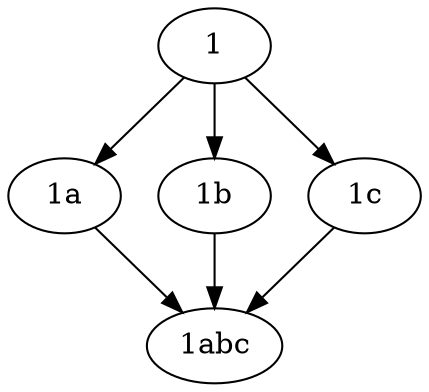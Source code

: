 digraph G {

    "1" -> "1a";
    "1" -> "1b";
    "1" -> "1c";
    "1a" -> "1abc";
    "1b" -> "1abc";
    "1c" -> "1abc";

}
